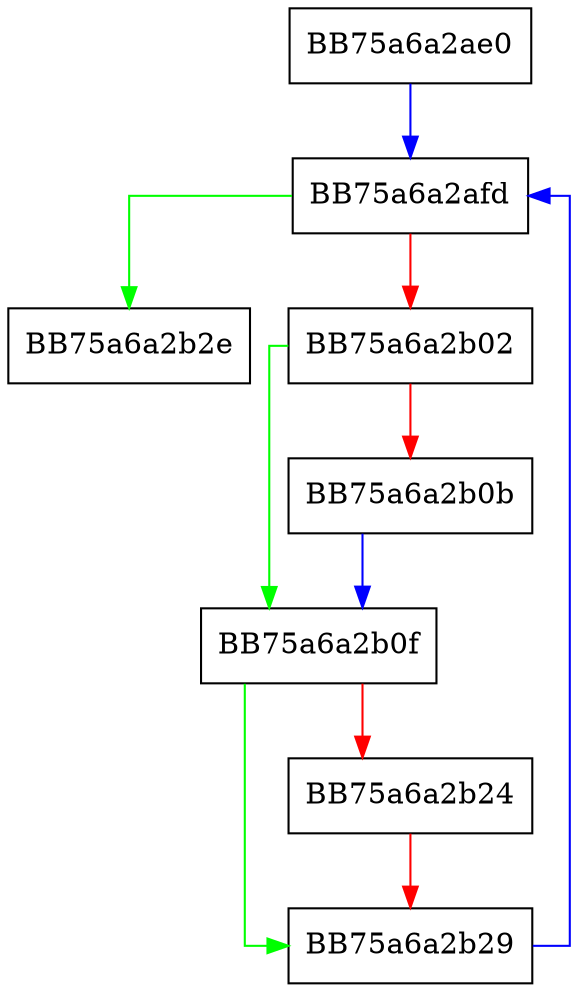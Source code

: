 digraph _Do_call {
  node [shape="box"];
  graph [splines=ortho];
  BB75a6a2ae0 -> BB75a6a2afd [color="blue"];
  BB75a6a2afd -> BB75a6a2b2e [color="green"];
  BB75a6a2afd -> BB75a6a2b02 [color="red"];
  BB75a6a2b02 -> BB75a6a2b0f [color="green"];
  BB75a6a2b02 -> BB75a6a2b0b [color="red"];
  BB75a6a2b0b -> BB75a6a2b0f [color="blue"];
  BB75a6a2b0f -> BB75a6a2b29 [color="green"];
  BB75a6a2b0f -> BB75a6a2b24 [color="red"];
  BB75a6a2b24 -> BB75a6a2b29 [color="red"];
  BB75a6a2b29 -> BB75a6a2afd [color="blue"];
}